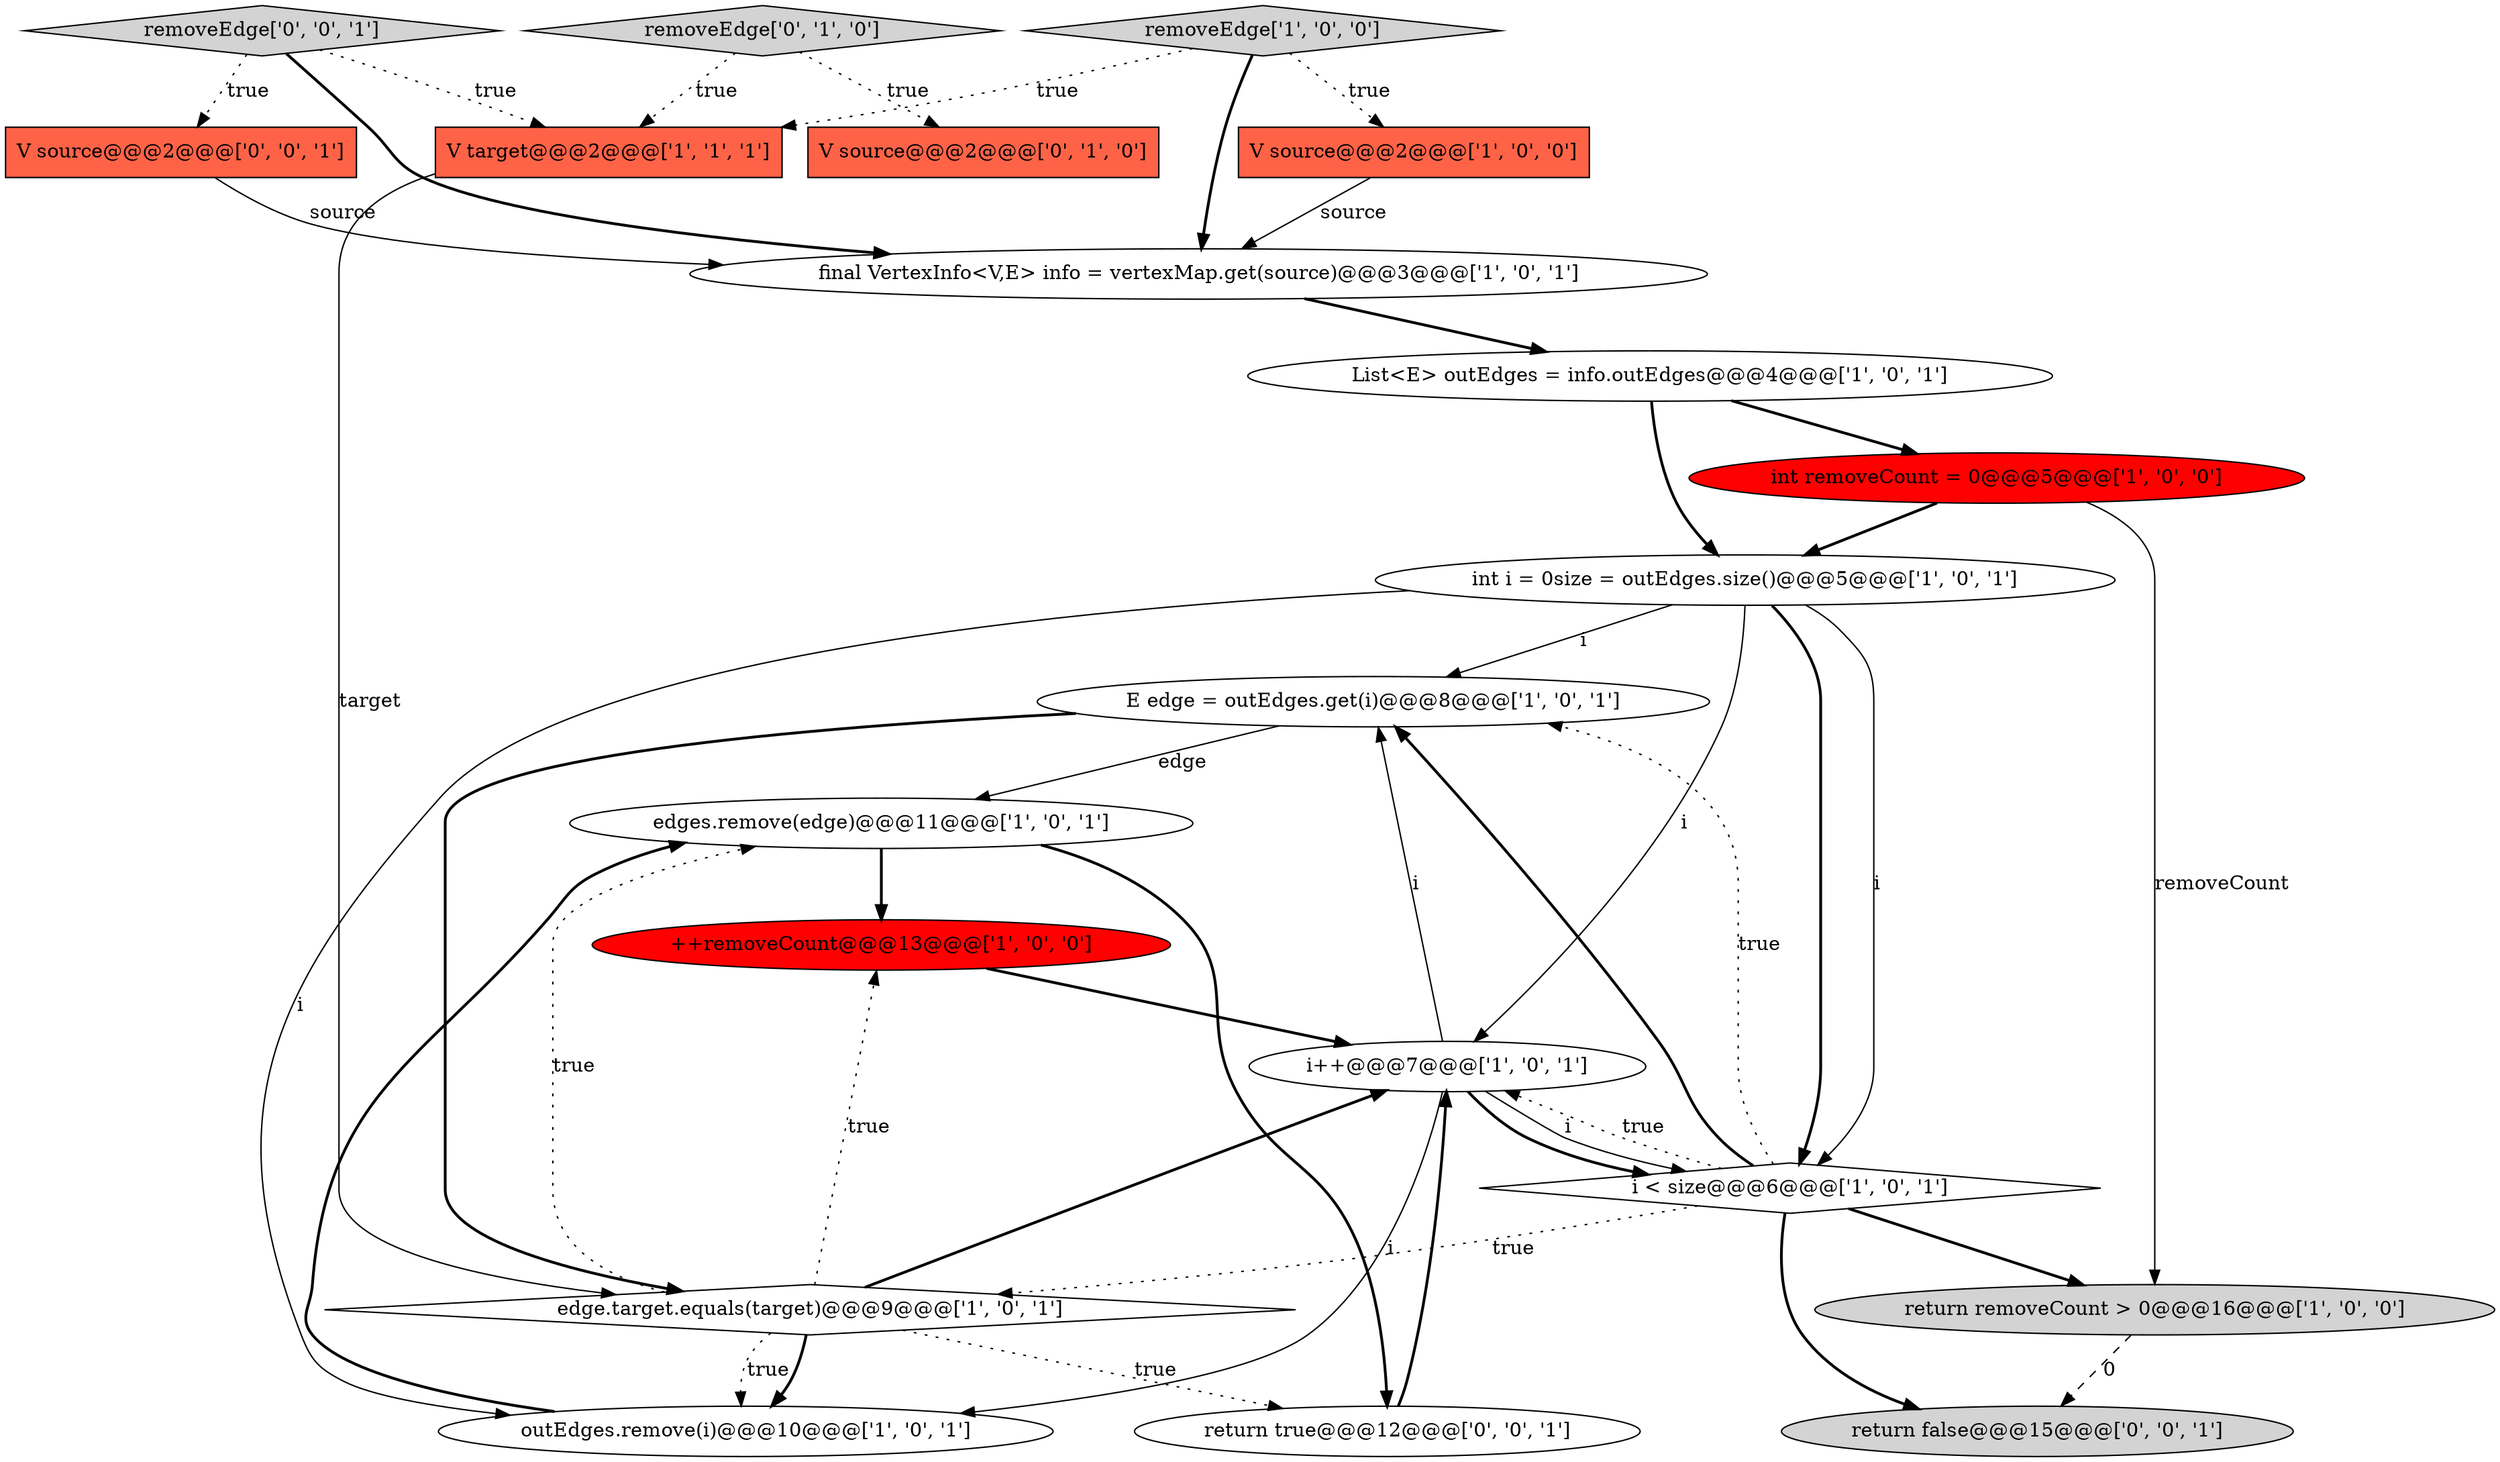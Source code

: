 digraph {
3 [style = filled, label = "E edge = outEdges.get(i)@@@8@@@['1', '0', '1']", fillcolor = white, shape = ellipse image = "AAA0AAABBB1BBB"];
6 [style = filled, label = "edges.remove(edge)@@@11@@@['1', '0', '1']", fillcolor = white, shape = ellipse image = "AAA0AAABBB1BBB"];
0 [style = filled, label = "int removeCount = 0@@@5@@@['1', '0', '0']", fillcolor = red, shape = ellipse image = "AAA1AAABBB1BBB"];
19 [style = filled, label = "removeEdge['0', '0', '1']", fillcolor = lightgray, shape = diamond image = "AAA0AAABBB3BBB"];
12 [style = filled, label = "V target@@@2@@@['1', '1', '1']", fillcolor = tomato, shape = box image = "AAA0AAABBB1BBB"];
5 [style = filled, label = "++removeCount@@@13@@@['1', '0', '0']", fillcolor = red, shape = ellipse image = "AAA1AAABBB1BBB"];
17 [style = filled, label = "V source@@@2@@@['0', '0', '1']", fillcolor = tomato, shape = box image = "AAA0AAABBB3BBB"];
9 [style = filled, label = "removeEdge['1', '0', '0']", fillcolor = lightgray, shape = diamond image = "AAA0AAABBB1BBB"];
20 [style = filled, label = "return false@@@15@@@['0', '0', '1']", fillcolor = lightgray, shape = ellipse image = "AAA0AAABBB3BBB"];
8 [style = filled, label = "i++@@@7@@@['1', '0', '1']", fillcolor = white, shape = ellipse image = "AAA0AAABBB1BBB"];
2 [style = filled, label = "return removeCount > 0@@@16@@@['1', '0', '0']", fillcolor = lightgray, shape = ellipse image = "AAA0AAABBB1BBB"];
14 [style = filled, label = "int i = 0size = outEdges.size()@@@5@@@['1', '0', '1']", fillcolor = white, shape = ellipse image = "AAA0AAABBB1BBB"];
1 [style = filled, label = "V source@@@2@@@['1', '0', '0']", fillcolor = tomato, shape = box image = "AAA0AAABBB1BBB"];
16 [style = filled, label = "removeEdge['0', '1', '0']", fillcolor = lightgray, shape = diamond image = "AAA0AAABBB2BBB"];
18 [style = filled, label = "return true@@@12@@@['0', '0', '1']", fillcolor = white, shape = ellipse image = "AAA0AAABBB3BBB"];
10 [style = filled, label = "final VertexInfo<V,E> info = vertexMap.get(source)@@@3@@@['1', '0', '1']", fillcolor = white, shape = ellipse image = "AAA0AAABBB1BBB"];
13 [style = filled, label = "outEdges.remove(i)@@@10@@@['1', '0', '1']", fillcolor = white, shape = ellipse image = "AAA0AAABBB1BBB"];
11 [style = filled, label = "edge.target.equals(target)@@@9@@@['1', '0', '1']", fillcolor = white, shape = diamond image = "AAA0AAABBB1BBB"];
7 [style = filled, label = "List<E> outEdges = info.outEdges@@@4@@@['1', '0', '1']", fillcolor = white, shape = ellipse image = "AAA0AAABBB1BBB"];
4 [style = filled, label = "i < size@@@6@@@['1', '0', '1']", fillcolor = white, shape = diamond image = "AAA0AAABBB1BBB"];
15 [style = filled, label = "V source@@@2@@@['0', '1', '0']", fillcolor = tomato, shape = box image = "AAA0AAABBB2BBB"];
4->3 [style = bold, label=""];
1->10 [style = solid, label="source"];
14->13 [style = solid, label="i"];
5->8 [style = bold, label=""];
9->12 [style = dotted, label="true"];
16->12 [style = dotted, label="true"];
2->20 [style = dashed, label="0"];
8->3 [style = solid, label="i"];
19->17 [style = dotted, label="true"];
12->11 [style = solid, label="target"];
6->18 [style = bold, label=""];
17->10 [style = solid, label="source"];
16->15 [style = dotted, label="true"];
3->11 [style = bold, label=""];
4->8 [style = dotted, label="true"];
4->11 [style = dotted, label="true"];
19->12 [style = dotted, label="true"];
19->10 [style = bold, label=""];
7->0 [style = bold, label=""];
11->5 [style = dotted, label="true"];
4->2 [style = bold, label=""];
11->13 [style = dotted, label="true"];
9->10 [style = bold, label=""];
11->18 [style = dotted, label="true"];
3->6 [style = solid, label="edge"];
14->8 [style = solid, label="i"];
14->3 [style = solid, label="i"];
10->7 [style = bold, label=""];
8->13 [style = solid, label="i"];
7->14 [style = bold, label=""];
6->5 [style = bold, label=""];
0->14 [style = bold, label=""];
4->3 [style = dotted, label="true"];
0->2 [style = solid, label="removeCount"];
11->6 [style = dotted, label="true"];
11->13 [style = bold, label=""];
4->20 [style = bold, label=""];
9->1 [style = dotted, label="true"];
11->8 [style = bold, label=""];
18->8 [style = bold, label=""];
14->4 [style = solid, label="i"];
8->4 [style = bold, label=""];
13->6 [style = bold, label=""];
8->4 [style = solid, label="i"];
14->4 [style = bold, label=""];
}
